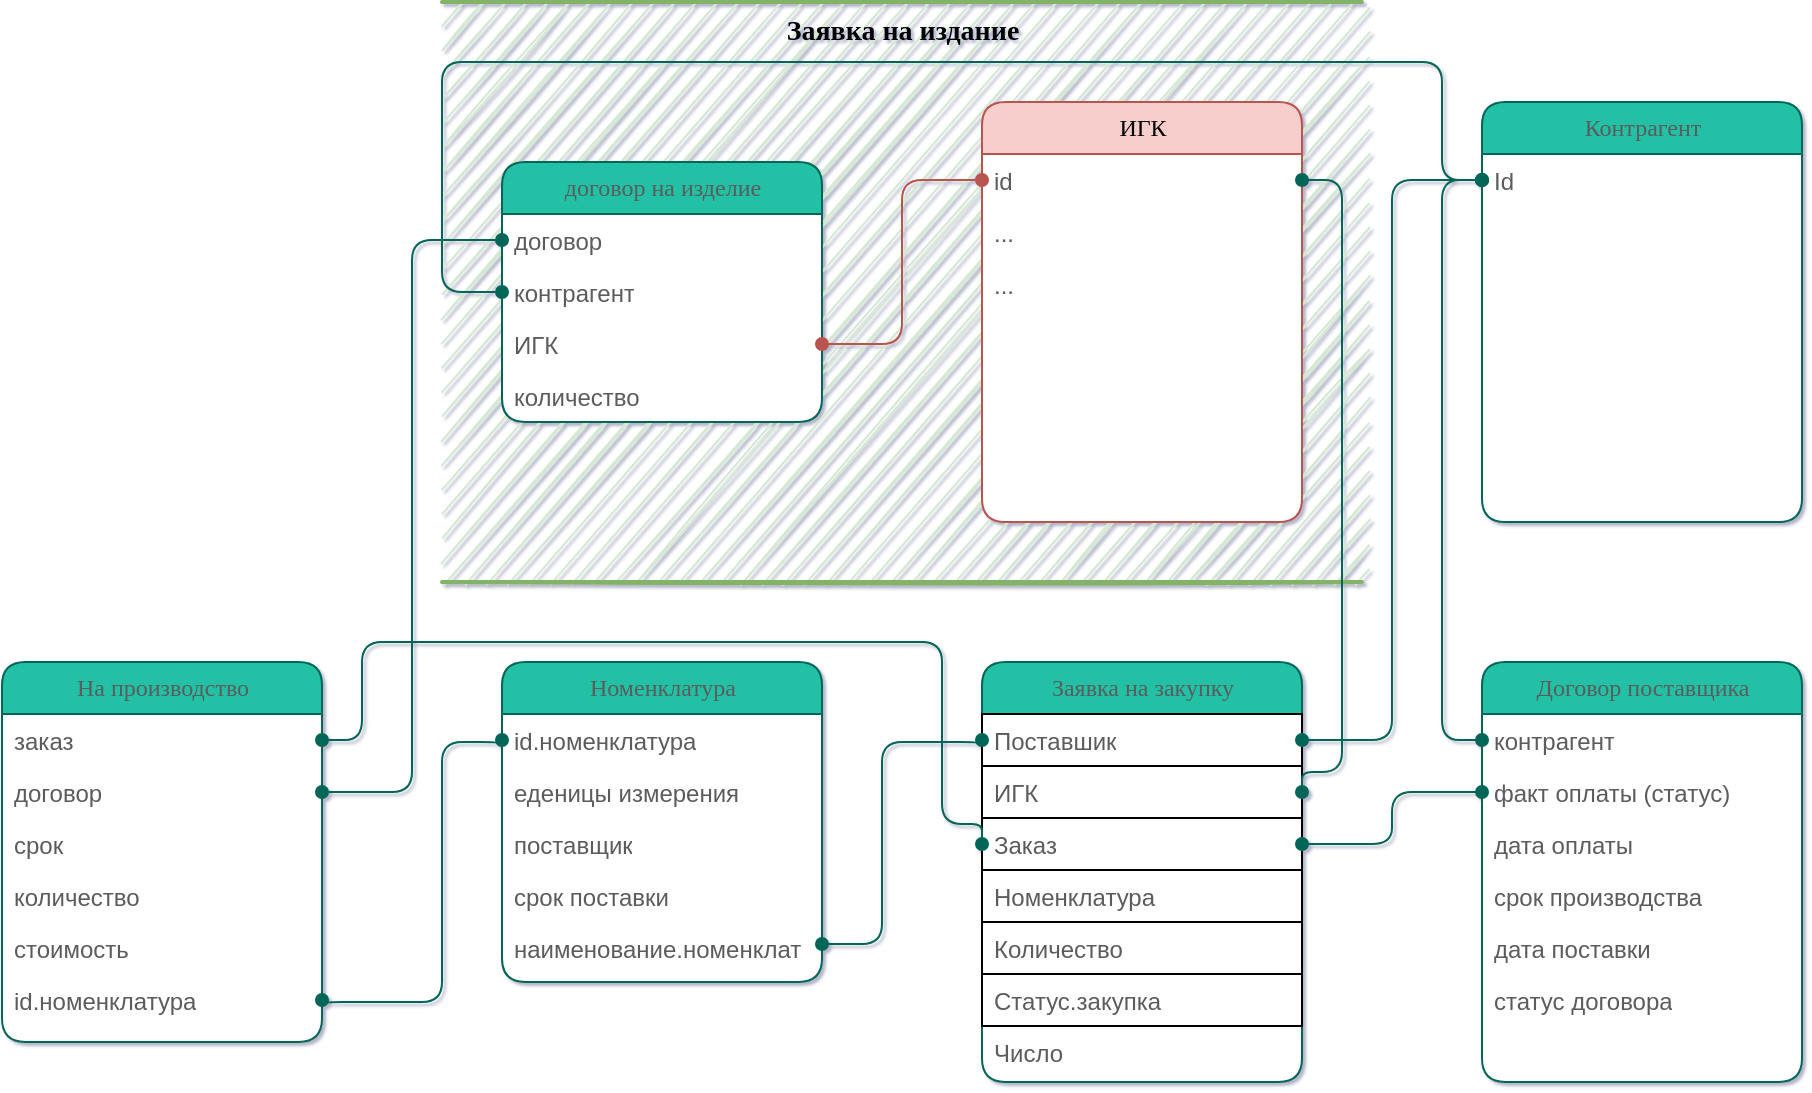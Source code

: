<mxfile version="17.2.4" type="github">
  <diagram name="Page-1" id="5d7acffa-a066-3a61-03fe-96351882024d">
    <mxGraphModel dx="3566" dy="2289" grid="1" gridSize="10" guides="1" tooltips="1" connect="1" arrows="1" fold="1" page="1" pageScale="1" pageWidth="1654" pageHeight="1169" math="0" shadow="1">
      <root>
        <mxCell id="0" />
        <mxCell id="1" parent="0" />
        <mxCell id="Rhfo9n1dwfOJ7BGIrTa6-90" value="&lt;b&gt;&lt;font style=&quot;font-size: 14px&quot;&gt;Заявка на издание&lt;/font&gt;&lt;/b&gt;" style="html=1;rounded=0;shadow=0;comic=0;labelBackgroundColor=none;strokeWidth=2;fontFamily=Verdana;fontSize=12;align=center;shape=mxgraph.ios7ui.horLines;fillColor=#d5e8d4;strokeColor=#82b366;verticalAlign=top;gradientDirection=east;sketch=1;" vertex="1" parent="1">
          <mxGeometry x="450" y="260" width="460" height="290" as="geometry" />
        </mxCell>
        <mxCell id="21ea969265ad0168-6" value="На производство" style="swimlane;html=1;fontStyle=0;childLayout=stackLayout;horizontal=1;startSize=26;fillColor=#21C0A5;horizontalStack=0;resizeParent=1;resizeLast=0;collapsible=1;marginBottom=0;swimlaneFillColor=#ffffff;align=center;rounded=1;shadow=0;comic=0;labelBackgroundColor=none;strokeWidth=1;fontFamily=Verdana;fontSize=12;strokeColor=#006658;fontColor=#5C5C5C;" parent="1" vertex="1">
          <mxGeometry x="230" y="590" width="160" height="190" as="geometry" />
        </mxCell>
        <mxCell id="21ea969265ad0168-7" value="заказ" style="text;html=1;strokeColor=none;fillColor=none;spacingLeft=4;spacingRight=4;whiteSpace=wrap;overflow=hidden;rotatable=0;points=[[0,0.5],[1,0.5]];portConstraint=eastwest;fontColor=#5C5C5C;rounded=1;" parent="21ea969265ad0168-6" vertex="1">
          <mxGeometry y="26" width="160" height="26" as="geometry" />
        </mxCell>
        <mxCell id="21ea969265ad0168-8" value="договор" style="text;html=1;strokeColor=none;fillColor=none;spacingLeft=4;spacingRight=4;whiteSpace=wrap;overflow=hidden;rotatable=0;points=[[0,0.5],[1,0.5]];portConstraint=eastwest;fontColor=#5C5C5C;rounded=1;" parent="21ea969265ad0168-6" vertex="1">
          <mxGeometry y="52" width="160" height="26" as="geometry" />
        </mxCell>
        <mxCell id="21ea969265ad0168-9" value="срок" style="text;html=1;strokeColor=none;fillColor=none;spacingLeft=4;spacingRight=4;whiteSpace=wrap;overflow=hidden;rotatable=0;points=[[0,0.5],[1,0.5]];portConstraint=eastwest;fontColor=#5C5C5C;rounded=1;" parent="21ea969265ad0168-6" vertex="1">
          <mxGeometry y="78" width="160" height="26" as="geometry" />
        </mxCell>
        <mxCell id="Rhfo9n1dwfOJ7BGIrTa6-1" value="количество" style="text;html=1;strokeColor=none;fillColor=none;spacingLeft=4;spacingRight=4;whiteSpace=wrap;overflow=hidden;rotatable=0;points=[[0,0.5],[1,0.5]];portConstraint=eastwest;fontColor=#5C5C5C;rounded=1;" vertex="1" parent="21ea969265ad0168-6">
          <mxGeometry y="104" width="160" height="26" as="geometry" />
        </mxCell>
        <mxCell id="Rhfo9n1dwfOJ7BGIrTa6-2" value="стоимость" style="text;html=1;strokeColor=none;fillColor=none;spacingLeft=4;spacingRight=4;whiteSpace=wrap;overflow=hidden;rotatable=0;points=[[0,0.5],[1,0.5]];portConstraint=eastwest;fontColor=#5C5C5C;rounded=1;" vertex="1" parent="21ea969265ad0168-6">
          <mxGeometry y="130" width="160" height="26" as="geometry" />
        </mxCell>
        <mxCell id="Rhfo9n1dwfOJ7BGIrTa6-10" value="id.номенклатура" style="text;html=1;strokeColor=none;fillColor=none;spacingLeft=4;spacingRight=4;whiteSpace=wrap;overflow=hidden;rotatable=0;points=[[0,0.5],[1,0.5]];portConstraint=eastwest;fontColor=#5C5C5C;rounded=1;" vertex="1" parent="21ea969265ad0168-6">
          <mxGeometry y="156" width="160" height="26" as="geometry" />
        </mxCell>
        <mxCell id="Rhfo9n1dwfOJ7BGIrTa6-24" value="договор на изделие" style="swimlane;html=1;fontStyle=0;childLayout=stackLayout;horizontal=1;startSize=26;fillColor=#21C0A5;horizontalStack=0;resizeParent=1;resizeLast=0;collapsible=1;marginBottom=0;swimlaneFillColor=#ffffff;align=center;rounded=1;shadow=0;comic=0;labelBackgroundColor=none;strokeWidth=1;fontFamily=Verdana;fontSize=12;strokeColor=#006658;fontColor=#5C5C5C;" vertex="1" parent="1">
          <mxGeometry x="480" y="340" width="160" height="130" as="geometry" />
        </mxCell>
        <mxCell id="Rhfo9n1dwfOJ7BGIrTa6-26" value="договор" style="text;html=1;strokeColor=none;fillColor=none;spacingLeft=4;spacingRight=4;whiteSpace=wrap;overflow=hidden;rotatable=0;points=[[0,0.5],[1,0.5]];portConstraint=eastwest;fontColor=#5C5C5C;rounded=1;" vertex="1" parent="Rhfo9n1dwfOJ7BGIrTa6-24">
          <mxGeometry y="26" width="160" height="26" as="geometry" />
        </mxCell>
        <mxCell id="Rhfo9n1dwfOJ7BGIrTa6-27" value="контрагент" style="text;html=1;strokeColor=none;fillColor=none;spacingLeft=4;spacingRight=4;whiteSpace=wrap;overflow=hidden;rotatable=0;points=[[0,0.5],[1,0.5]];portConstraint=eastwest;fontColor=#5C5C5C;rounded=1;" vertex="1" parent="Rhfo9n1dwfOJ7BGIrTa6-24">
          <mxGeometry y="52" width="160" height="26" as="geometry" />
        </mxCell>
        <mxCell id="Rhfo9n1dwfOJ7BGIrTa6-28" value="ИГК" style="text;html=1;strokeColor=none;fillColor=none;spacingLeft=4;spacingRight=4;whiteSpace=wrap;overflow=hidden;rotatable=0;points=[[0,0.5],[1,0.5]];portConstraint=eastwest;fontColor=#5C5C5C;rounded=1;" vertex="1" parent="Rhfo9n1dwfOJ7BGIrTa6-24">
          <mxGeometry y="78" width="160" height="26" as="geometry" />
        </mxCell>
        <mxCell id="Rhfo9n1dwfOJ7BGIrTa6-29" value="количество&lt;br&gt;" style="text;html=1;strokeColor=none;fillColor=none;spacingLeft=4;spacingRight=4;whiteSpace=wrap;overflow=hidden;rotatable=0;points=[[0,0.5],[1,0.5]];portConstraint=eastwest;fontColor=#5C5C5C;rounded=1;" vertex="1" parent="Rhfo9n1dwfOJ7BGIrTa6-24">
          <mxGeometry y="104" width="160" height="26" as="geometry" />
        </mxCell>
        <mxCell id="Rhfo9n1dwfOJ7BGIrTa6-30" style="edgeStyle=orthogonalEdgeStyle;rounded=1;orthogonalLoop=1;jettySize=auto;html=1;exitX=1;exitY=0.5;exitDx=0;exitDy=0;entryX=0;entryY=0.5;entryDx=0;entryDy=0;endArrow=oval;endFill=1;strokeColor=#006658;fontColor=#5C5C5C;startArrow=oval;startFill=1;" edge="1" parent="1" source="21ea969265ad0168-8" target="Rhfo9n1dwfOJ7BGIrTa6-26">
          <mxGeometry relative="1" as="geometry" />
        </mxCell>
        <mxCell id="Rhfo9n1dwfOJ7BGIrTa6-37" value="ИГК" style="swimlane;html=1;fontStyle=0;childLayout=stackLayout;horizontal=1;startSize=26;fillColor=#f8cecc;horizontalStack=0;resizeParent=1;resizeLast=0;collapsible=1;marginBottom=0;swimlaneFillColor=#ffffff;align=center;rounded=1;shadow=0;comic=0;labelBackgroundColor=none;strokeWidth=1;fontFamily=Verdana;fontSize=12;strokeColor=#b85450;" vertex="1" parent="1">
          <mxGeometry x="720" y="310" width="160" height="210" as="geometry" />
        </mxCell>
        <mxCell id="Rhfo9n1dwfOJ7BGIrTa6-38" value="id" style="text;html=1;strokeColor=none;fillColor=none;spacingLeft=4;spacingRight=4;whiteSpace=wrap;overflow=hidden;rotatable=0;points=[[0,0.5],[1,0.5]];portConstraint=eastwest;fontColor=#5C5C5C;rounded=1;" vertex="1" parent="Rhfo9n1dwfOJ7BGIrTa6-37">
          <mxGeometry y="26" width="160" height="26" as="geometry" />
        </mxCell>
        <mxCell id="Rhfo9n1dwfOJ7BGIrTa6-43" value="..." style="text;html=1;strokeColor=none;fillColor=none;spacingLeft=4;spacingRight=4;whiteSpace=wrap;overflow=hidden;rotatable=0;points=[[0,0.5],[1,0.5]];portConstraint=eastwest;fontColor=#5C5C5C;rounded=1;" vertex="1" parent="Rhfo9n1dwfOJ7BGIrTa6-37">
          <mxGeometry y="52" width="160" height="26" as="geometry" />
        </mxCell>
        <mxCell id="Rhfo9n1dwfOJ7BGIrTa6-44" value="...&lt;br&gt;" style="text;html=1;strokeColor=none;fillColor=none;spacingLeft=4;spacingRight=4;whiteSpace=wrap;overflow=hidden;rotatable=0;points=[[0,0.5],[1,0.5]];portConstraint=eastwest;fontColor=#5C5C5C;rounded=1;" vertex="1" parent="Rhfo9n1dwfOJ7BGIrTa6-37">
          <mxGeometry y="78" width="160" height="26" as="geometry" />
        </mxCell>
        <mxCell id="Rhfo9n1dwfOJ7BGIrTa6-45" style="edgeStyle=orthogonalEdgeStyle;rounded=1;orthogonalLoop=1;jettySize=auto;html=1;exitX=1;exitY=0.5;exitDx=0;exitDy=0;entryX=0;entryY=0.5;entryDx=0;entryDy=0;fontColor=#5C5C5C;strokeColor=#b85450;fillColor=#f8cecc;startArrow=oval;startFill=1;endArrow=oval;endFill=1;" edge="1" parent="1" source="Rhfo9n1dwfOJ7BGIrTa6-28" target="Rhfo9n1dwfOJ7BGIrTa6-38">
          <mxGeometry relative="1" as="geometry" />
        </mxCell>
        <mxCell id="Rhfo9n1dwfOJ7BGIrTa6-46" value="Номенклатура" style="swimlane;html=1;fontStyle=0;childLayout=stackLayout;horizontal=1;startSize=26;fillColor=#21C0A5;horizontalStack=0;resizeParent=1;resizeLast=0;collapsible=1;marginBottom=0;swimlaneFillColor=#ffffff;align=center;rounded=1;shadow=0;comic=0;labelBackgroundColor=none;strokeWidth=1;fontFamily=Verdana;fontSize=12;strokeColor=#006658;fontColor=#5C5C5C;" vertex="1" parent="1">
          <mxGeometry x="480" y="590" width="160" height="160" as="geometry" />
        </mxCell>
        <mxCell id="Rhfo9n1dwfOJ7BGIrTa6-47" value="id.номенклатура" style="text;html=1;strokeColor=none;fillColor=none;spacingLeft=4;spacingRight=4;whiteSpace=wrap;overflow=hidden;rotatable=0;points=[[0,0.5],[1,0.5]];portConstraint=eastwest;fontColor=#5C5C5C;rounded=1;" vertex="1" parent="Rhfo9n1dwfOJ7BGIrTa6-46">
          <mxGeometry y="26" width="160" height="26" as="geometry" />
        </mxCell>
        <mxCell id="Rhfo9n1dwfOJ7BGIrTa6-48" value="еденицы измерения" style="text;html=1;strokeColor=none;fillColor=none;spacingLeft=4;spacingRight=4;whiteSpace=wrap;overflow=hidden;rotatable=0;points=[[0,0.5],[1,0.5]];portConstraint=eastwest;fontColor=#5C5C5C;rounded=1;" vertex="1" parent="Rhfo9n1dwfOJ7BGIrTa6-46">
          <mxGeometry y="52" width="160" height="26" as="geometry" />
        </mxCell>
        <mxCell id="Rhfo9n1dwfOJ7BGIrTa6-49" value="поставщик" style="text;html=1;strokeColor=none;fillColor=none;spacingLeft=4;spacingRight=4;whiteSpace=wrap;overflow=hidden;rotatable=0;points=[[0,0.5],[1,0.5]];portConstraint=eastwest;fontColor=#5C5C5C;rounded=1;" vertex="1" parent="Rhfo9n1dwfOJ7BGIrTa6-46">
          <mxGeometry y="78" width="160" height="26" as="geometry" />
        </mxCell>
        <mxCell id="Rhfo9n1dwfOJ7BGIrTa6-50" value="срок поставки" style="text;html=1;strokeColor=none;fillColor=none;spacingLeft=4;spacingRight=4;whiteSpace=wrap;overflow=hidden;rotatable=0;points=[[0,0.5],[1,0.5]];portConstraint=eastwest;fontColor=#5C5C5C;rounded=1;" vertex="1" parent="Rhfo9n1dwfOJ7BGIrTa6-46">
          <mxGeometry y="104" width="160" height="26" as="geometry" />
        </mxCell>
        <mxCell id="Rhfo9n1dwfOJ7BGIrTa6-11" value="наименование.номенклат" style="text;html=1;strokeColor=none;fillColor=none;spacingLeft=4;spacingRight=4;whiteSpace=wrap;overflow=hidden;rotatable=0;points=[[0,0.5],[1,0.5]];portConstraint=eastwest;fontColor=#5C5C5C;rounded=1;" vertex="1" parent="Rhfo9n1dwfOJ7BGIrTa6-46">
          <mxGeometry y="130" width="160" height="26" as="geometry" />
        </mxCell>
        <mxCell id="Rhfo9n1dwfOJ7BGIrTa6-54" style="edgeStyle=orthogonalEdgeStyle;rounded=1;orthogonalLoop=1;jettySize=auto;html=1;exitX=1;exitY=0.5;exitDx=0;exitDy=0;entryX=0;entryY=0.5;entryDx=0;entryDy=0;fontColor=#5C5C5C;startArrow=oval;startFill=1;endArrow=oval;endFill=1;strokeColor=#006658;fillColor=#21C0A5;" edge="1" parent="1" source="Rhfo9n1dwfOJ7BGIrTa6-10" target="Rhfo9n1dwfOJ7BGIrTa6-47">
          <mxGeometry relative="1" as="geometry">
            <Array as="points">
              <mxPoint x="390" y="760" />
              <mxPoint x="450" y="760" />
              <mxPoint x="450" y="630" />
            </Array>
          </mxGeometry>
        </mxCell>
        <mxCell id="Rhfo9n1dwfOJ7BGIrTa6-55" value="Заявка на закупку" style="swimlane;html=1;fontStyle=0;childLayout=stackLayout;horizontal=1;startSize=26;fillColor=#21C0A5;horizontalStack=0;resizeParent=1;resizeLast=0;collapsible=1;marginBottom=0;swimlaneFillColor=#ffffff;align=center;rounded=1;shadow=0;comic=0;labelBackgroundColor=none;strokeWidth=1;fontFamily=Verdana;fontSize=12;strokeColor=#006658;fontColor=#5C5C5C;" vertex="1" parent="1">
          <mxGeometry x="720" y="590" width="160" height="210" as="geometry" />
        </mxCell>
        <mxCell id="Rhfo9n1dwfOJ7BGIrTa6-56" value="Поставшик" style="text;html=1;strokeColor=default;fillColor=none;spacingLeft=4;spacingRight=4;whiteSpace=wrap;overflow=hidden;rotatable=0;points=[[0,0.5],[1,0.5]];portConstraint=eastwest;fontColor=#5C5C5C;rounded=0;" vertex="1" parent="Rhfo9n1dwfOJ7BGIrTa6-55">
          <mxGeometry y="26" width="160" height="26" as="geometry" />
        </mxCell>
        <mxCell id="Rhfo9n1dwfOJ7BGIrTa6-61" value="ИГК" style="text;html=1;strokeColor=default;fillColor=none;spacingLeft=4;spacingRight=4;whiteSpace=wrap;overflow=hidden;rotatable=0;points=[[0,0.5],[1,0.5]];portConstraint=eastwest;fontColor=#5C5C5C;rounded=0;" vertex="1" parent="Rhfo9n1dwfOJ7BGIrTa6-55">
          <mxGeometry y="52" width="160" height="26" as="geometry" />
        </mxCell>
        <mxCell id="Rhfo9n1dwfOJ7BGIrTa6-60" value="Заказ" style="text;html=1;strokeColor=default;fillColor=none;spacingLeft=4;spacingRight=4;whiteSpace=wrap;overflow=hidden;rotatable=0;points=[[0,0.5],[1,0.5]];portConstraint=eastwest;fontColor=#5C5C5C;rounded=0;" vertex="1" parent="Rhfo9n1dwfOJ7BGIrTa6-55">
          <mxGeometry y="78" width="160" height="26" as="geometry" />
        </mxCell>
        <mxCell id="Rhfo9n1dwfOJ7BGIrTa6-57" value="Номенклатура" style="text;html=1;strokeColor=default;fillColor=none;spacingLeft=4;spacingRight=4;whiteSpace=wrap;overflow=hidden;rotatable=0;points=[[0,0.5],[1,0.5]];portConstraint=eastwest;fontColor=#5C5C5C;rounded=0;" vertex="1" parent="Rhfo9n1dwfOJ7BGIrTa6-55">
          <mxGeometry y="104" width="160" height="26" as="geometry" />
        </mxCell>
        <mxCell id="Rhfo9n1dwfOJ7BGIrTa6-58" value="Количество&lt;br&gt;&lt;br&gt;" style="text;html=1;strokeColor=default;fillColor=none;spacingLeft=4;spacingRight=4;whiteSpace=wrap;overflow=hidden;rotatable=0;points=[[0,0.5],[1,0.5]];portConstraint=eastwest;fontColor=#5C5C5C;rounded=0;" vertex="1" parent="Rhfo9n1dwfOJ7BGIrTa6-55">
          <mxGeometry y="130" width="160" height="26" as="geometry" />
        </mxCell>
        <mxCell id="Rhfo9n1dwfOJ7BGIrTa6-59" value="Статус.закупка" style="text;html=1;strokeColor=default;fillColor=none;spacingLeft=4;spacingRight=4;whiteSpace=wrap;overflow=hidden;rotatable=0;points=[[0,0.5],[1,0.5]];portConstraint=eastwest;fontColor=#5C5C5C;rounded=0;" vertex="1" parent="Rhfo9n1dwfOJ7BGIrTa6-55">
          <mxGeometry y="156" width="160" height="26" as="geometry" />
        </mxCell>
        <mxCell id="Rhfo9n1dwfOJ7BGIrTa6-62" value="Число" style="text;html=1;strokeColor=none;fillColor=none;spacingLeft=4;spacingRight=4;whiteSpace=wrap;overflow=hidden;rotatable=0;points=[[0,0.5],[1,0.5]];portConstraint=eastwest;fontColor=#5C5C5C;rounded=1;" vertex="1" parent="Rhfo9n1dwfOJ7BGIrTa6-55">
          <mxGeometry y="182" width="160" height="26" as="geometry" />
        </mxCell>
        <mxCell id="Rhfo9n1dwfOJ7BGIrTa6-63" style="edgeStyle=orthogonalEdgeStyle;rounded=1;orthogonalLoop=1;jettySize=auto;html=1;exitX=1;exitY=0.5;exitDx=0;exitDy=0;entryX=1;entryY=0.5;entryDx=0;entryDy=0;fontColor=#5C5C5C;startArrow=oval;startFill=1;endArrow=oval;endFill=1;strokeColor=#006658;fillColor=#21C0A5;" edge="1" parent="1" source="Rhfo9n1dwfOJ7BGIrTa6-38" target="Rhfo9n1dwfOJ7BGIrTa6-61">
          <mxGeometry relative="1" as="geometry">
            <Array as="points">
              <mxPoint x="900" y="349" />
              <mxPoint x="900" y="645" />
            </Array>
          </mxGeometry>
        </mxCell>
        <mxCell id="Rhfo9n1dwfOJ7BGIrTa6-64" style="edgeStyle=orthogonalEdgeStyle;rounded=1;orthogonalLoop=1;jettySize=auto;html=1;entryX=0;entryY=0.5;entryDx=0;entryDy=0;fontColor=#5C5C5C;startArrow=oval;startFill=1;endArrow=oval;endFill=1;strokeColor=#006658;fillColor=#21C0A5;" edge="1" parent="1" target="Rhfo9n1dwfOJ7BGIrTa6-56">
          <mxGeometry relative="1" as="geometry">
            <mxPoint x="640" y="731" as="sourcePoint" />
            <Array as="points">
              <mxPoint x="670" y="731" />
              <mxPoint x="670" y="630" />
            </Array>
          </mxGeometry>
        </mxCell>
        <mxCell id="Rhfo9n1dwfOJ7BGIrTa6-65" style="edgeStyle=orthogonalEdgeStyle;rounded=1;orthogonalLoop=1;jettySize=auto;html=1;exitX=1;exitY=0.5;exitDx=0;exitDy=0;fontColor=#5C5C5C;startArrow=oval;startFill=1;endArrow=oval;endFill=1;strokeColor=#006658;fillColor=#21C0A5;entryX=0;entryY=0.5;entryDx=0;entryDy=0;" edge="1" parent="1" source="21ea969265ad0168-7" target="Rhfo9n1dwfOJ7BGIrTa6-60">
          <mxGeometry relative="1" as="geometry">
            <mxPoint x="700" y="720" as="targetPoint" />
            <Array as="points">
              <mxPoint x="410" y="629" />
              <mxPoint x="410" y="580" />
              <mxPoint x="700" y="580" />
              <mxPoint x="700" y="671" />
              <mxPoint x="720" y="671" />
            </Array>
          </mxGeometry>
        </mxCell>
        <mxCell id="Rhfo9n1dwfOJ7BGIrTa6-66" value="Контрагент" style="swimlane;html=1;fontStyle=0;childLayout=stackLayout;horizontal=1;startSize=26;fillColor=#21C0A5;horizontalStack=0;resizeParent=1;resizeLast=0;collapsible=1;marginBottom=0;swimlaneFillColor=#ffffff;align=center;rounded=1;shadow=0;comic=0;labelBackgroundColor=none;strokeWidth=1;fontFamily=Verdana;fontSize=12;strokeColor=#006658;fontColor=#5C5C5C;" vertex="1" parent="1">
          <mxGeometry x="970" y="310" width="160" height="210" as="geometry" />
        </mxCell>
        <mxCell id="Rhfo9n1dwfOJ7BGIrTa6-67" value="Id" style="text;html=1;strokeColor=none;fillColor=none;spacingLeft=4;spacingRight=4;whiteSpace=wrap;overflow=hidden;rotatable=0;points=[[0,0.5],[1,0.5]];portConstraint=eastwest;fontColor=#5C5C5C;" vertex="1" parent="Rhfo9n1dwfOJ7BGIrTa6-66">
          <mxGeometry y="26" width="160" height="26" as="geometry" />
        </mxCell>
        <mxCell id="Rhfo9n1dwfOJ7BGIrTa6-74" style="edgeStyle=orthogonalEdgeStyle;rounded=1;orthogonalLoop=1;jettySize=auto;html=1;exitX=1;exitY=0.5;exitDx=0;exitDy=0;entryX=0;entryY=0.5;entryDx=0;entryDy=0;fontColor=#5C5C5C;startArrow=oval;startFill=1;endArrow=oval;endFill=1;strokeColor=#006658;fillColor=#21C0A5;" edge="1" parent="1" source="Rhfo9n1dwfOJ7BGIrTa6-56" target="Rhfo9n1dwfOJ7BGIrTa6-67">
          <mxGeometry relative="1" as="geometry" />
        </mxCell>
        <mxCell id="Rhfo9n1dwfOJ7BGIrTa6-75" style="edgeStyle=orthogonalEdgeStyle;rounded=1;orthogonalLoop=1;jettySize=auto;html=1;exitX=0;exitY=0.5;exitDx=0;exitDy=0;fontColor=#5C5C5C;startArrow=oval;startFill=1;endArrow=oval;endFill=1;strokeColor=#006658;fillColor=#21C0A5;entryX=0;entryY=0.5;entryDx=0;entryDy=0;" edge="1" parent="1" source="Rhfo9n1dwfOJ7BGIrTa6-27" target="Rhfo9n1dwfOJ7BGIrTa6-67">
          <mxGeometry relative="1" as="geometry">
            <mxPoint x="990" y="350" as="targetPoint" />
            <Array as="points">
              <mxPoint x="450" y="405" />
              <mxPoint x="450" y="290" />
              <mxPoint x="950" y="290" />
              <mxPoint x="950" y="349" />
            </Array>
          </mxGeometry>
        </mxCell>
        <mxCell id="Rhfo9n1dwfOJ7BGIrTa6-76" value="Договор поставщика" style="swimlane;html=1;fontStyle=0;childLayout=stackLayout;horizontal=1;startSize=26;fillColor=#21C0A5;horizontalStack=0;resizeParent=1;resizeLast=0;collapsible=1;marginBottom=0;swimlaneFillColor=#ffffff;align=center;rounded=1;shadow=0;comic=0;labelBackgroundColor=none;strokeWidth=1;fontFamily=Verdana;fontSize=12;strokeColor=#006658;fontColor=#5C5C5C;" vertex="1" parent="1">
          <mxGeometry x="970" y="590" width="160" height="210" as="geometry" />
        </mxCell>
        <mxCell id="Rhfo9n1dwfOJ7BGIrTa6-77" value="контрагент" style="text;html=1;strokeColor=none;fillColor=none;spacingLeft=4;spacingRight=4;whiteSpace=wrap;overflow=hidden;rotatable=0;points=[[0,0.5],[1,0.5]];portConstraint=eastwest;fontColor=#5C5C5C;" vertex="1" parent="Rhfo9n1dwfOJ7BGIrTa6-76">
          <mxGeometry y="26" width="160" height="26" as="geometry" />
        </mxCell>
        <mxCell id="Rhfo9n1dwfOJ7BGIrTa6-78" value="факт оплаты (статус)" style="text;html=1;strokeColor=none;fillColor=none;spacingLeft=4;spacingRight=4;whiteSpace=wrap;overflow=hidden;rotatable=0;points=[[0,0.5],[1,0.5]];portConstraint=eastwest;fontColor=#5C5C5C;" vertex="1" parent="Rhfo9n1dwfOJ7BGIrTa6-76">
          <mxGeometry y="52" width="160" height="26" as="geometry" />
        </mxCell>
        <mxCell id="Rhfo9n1dwfOJ7BGIrTa6-79" value="дата оплаты" style="text;html=1;strokeColor=none;fillColor=none;spacingLeft=4;spacingRight=4;whiteSpace=wrap;overflow=hidden;rotatable=0;points=[[0,0.5],[1,0.5]];portConstraint=eastwest;fontColor=#5C5C5C;" vertex="1" parent="Rhfo9n1dwfOJ7BGIrTa6-76">
          <mxGeometry y="78" width="160" height="26" as="geometry" />
        </mxCell>
        <mxCell id="Rhfo9n1dwfOJ7BGIrTa6-80" value="срок производства" style="text;html=1;strokeColor=none;fillColor=none;spacingLeft=4;spacingRight=4;whiteSpace=wrap;overflow=hidden;rotatable=0;points=[[0,0.5],[1,0.5]];portConstraint=eastwest;fontColor=#5C5C5C;" vertex="1" parent="Rhfo9n1dwfOJ7BGIrTa6-76">
          <mxGeometry y="104" width="160" height="26" as="geometry" />
        </mxCell>
        <mxCell id="Rhfo9n1dwfOJ7BGIrTa6-81" value="дата поставки" style="text;html=1;strokeColor=none;fillColor=none;spacingLeft=4;spacingRight=4;whiteSpace=wrap;overflow=hidden;rotatable=0;points=[[0,0.5],[1,0.5]];portConstraint=eastwest;fontColor=#5C5C5C;" vertex="1" parent="Rhfo9n1dwfOJ7BGIrTa6-76">
          <mxGeometry y="130" width="160" height="26" as="geometry" />
        </mxCell>
        <mxCell id="Rhfo9n1dwfOJ7BGIrTa6-82" value="статус договора" style="text;html=1;strokeColor=none;fillColor=none;spacingLeft=4;spacingRight=4;whiteSpace=wrap;overflow=hidden;rotatable=0;points=[[0,0.5],[1,0.5]];portConstraint=eastwest;fontColor=#5C5C5C;" vertex="1" parent="Rhfo9n1dwfOJ7BGIrTa6-76">
          <mxGeometry y="156" width="160" height="26" as="geometry" />
        </mxCell>
        <mxCell id="Rhfo9n1dwfOJ7BGIrTa6-84" style="edgeStyle=orthogonalEdgeStyle;rounded=1;orthogonalLoop=1;jettySize=auto;html=1;exitX=0;exitY=0.5;exitDx=0;exitDy=0;entryX=0;entryY=0.5;entryDx=0;entryDy=0;fontColor=#5C5C5C;startArrow=oval;startFill=1;endArrow=oval;endFill=1;strokeColor=#006658;fillColor=#21C0A5;" edge="1" parent="1" source="Rhfo9n1dwfOJ7BGIrTa6-77" target="Rhfo9n1dwfOJ7BGIrTa6-67">
          <mxGeometry relative="1" as="geometry" />
        </mxCell>
        <mxCell id="Rhfo9n1dwfOJ7BGIrTa6-85" style="edgeStyle=orthogonalEdgeStyle;rounded=1;orthogonalLoop=1;jettySize=auto;html=1;exitX=0;exitY=0.5;exitDx=0;exitDy=0;entryX=1;entryY=0.5;entryDx=0;entryDy=0;fontColor=#5C5C5C;startArrow=oval;startFill=1;endArrow=oval;endFill=1;strokeColor=#006658;fillColor=#21C0A5;" edge="1" parent="1" source="Rhfo9n1dwfOJ7BGIrTa6-78" target="Rhfo9n1dwfOJ7BGIrTa6-60">
          <mxGeometry relative="1" as="geometry" />
        </mxCell>
      </root>
    </mxGraphModel>
  </diagram>
</mxfile>
